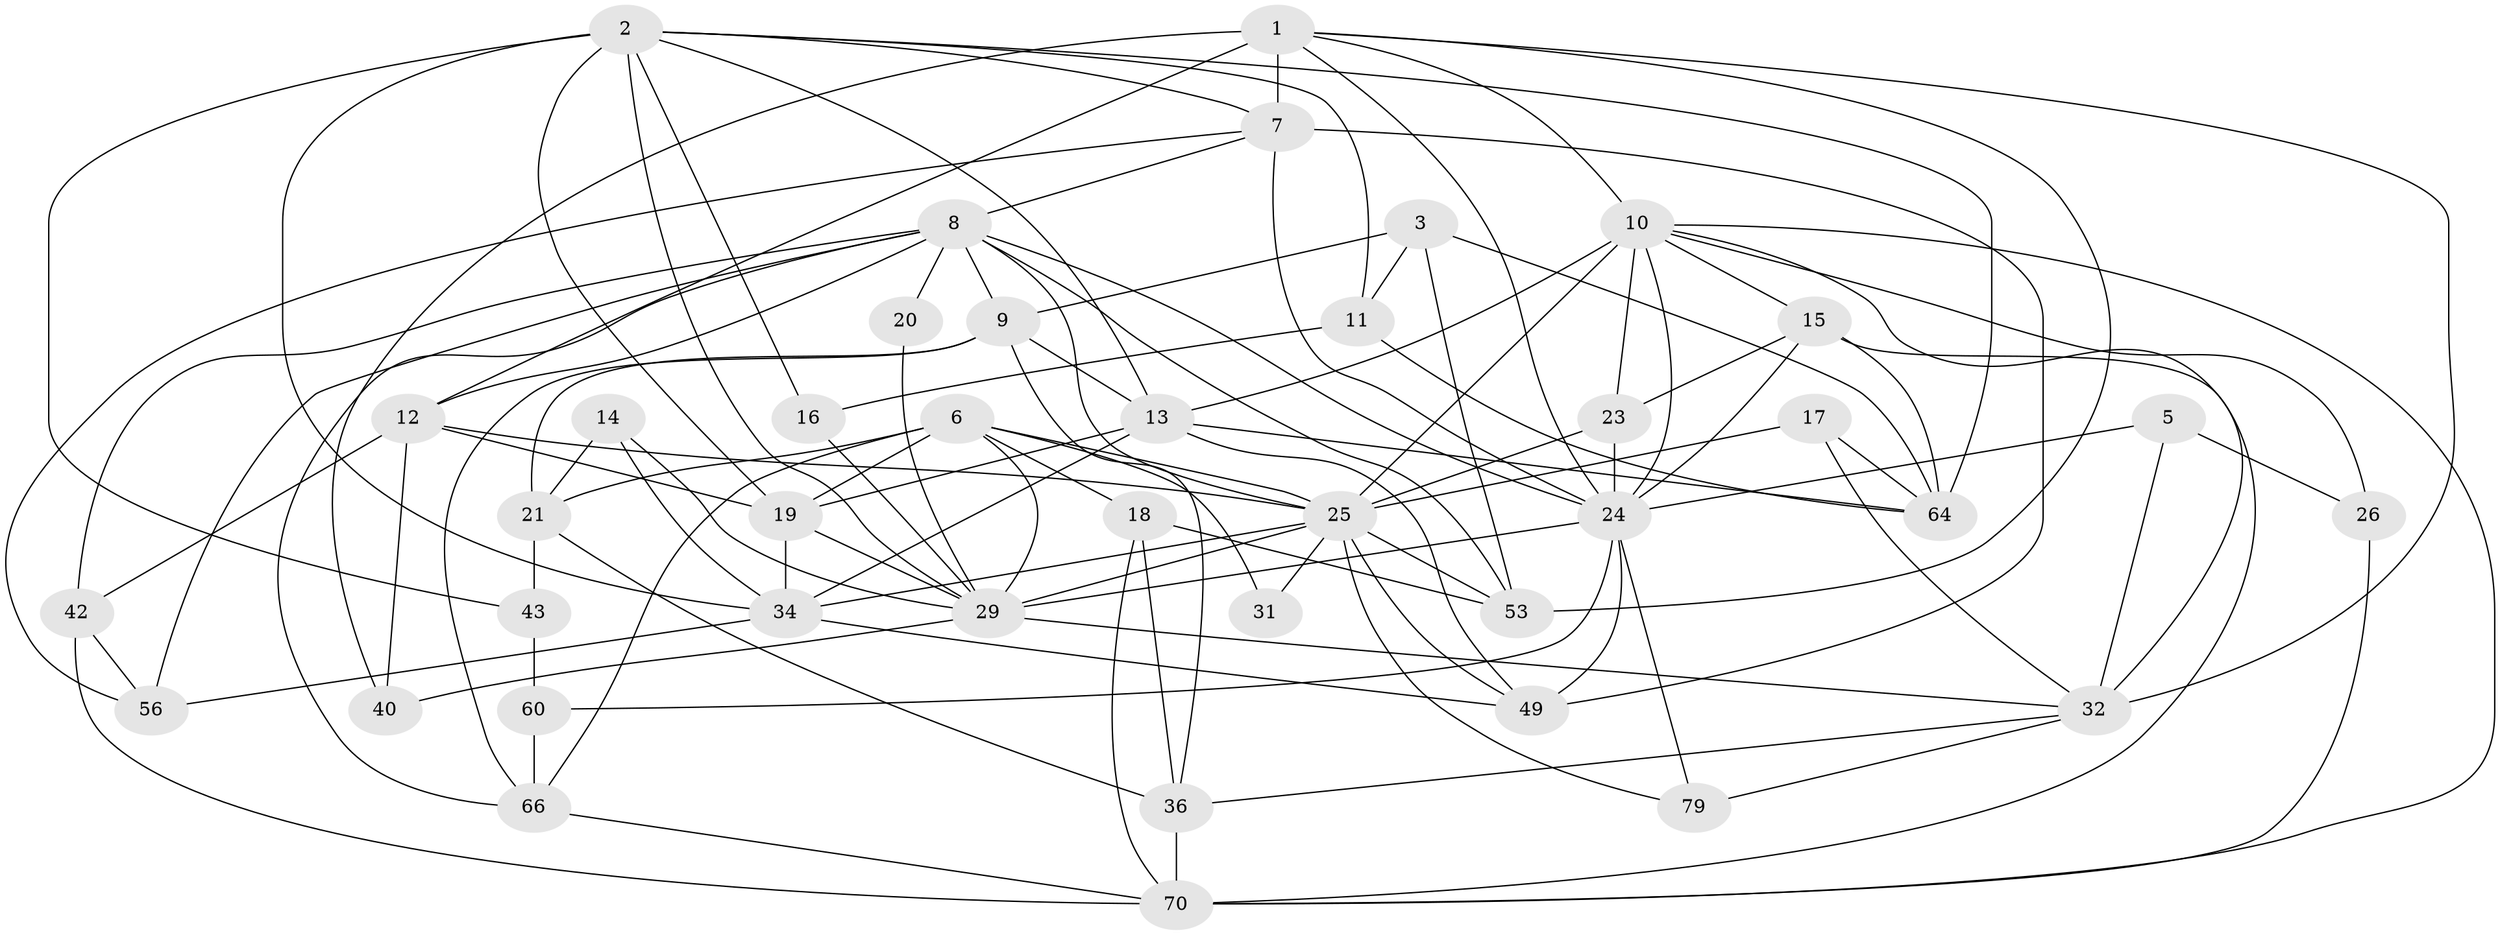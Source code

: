 // original degree distribution, {4: 0.25925925925925924, 6: 0.09876543209876543, 3: 0.345679012345679, 2: 0.07407407407407407, 5: 0.18518518518518517, 7: 0.037037037037037035}
// Generated by graph-tools (version 1.1) at 2025/15/03/09/25 04:15:11]
// undirected, 40 vertices, 109 edges
graph export_dot {
graph [start="1"]
  node [color=gray90,style=filled];
  1 [super="+4+57+50"];
  2 [super="+41+69"];
  3 [super="+51"];
  5;
  6 [super="+46"];
  7 [super="+52+22+38"];
  8 [super="+80+48+54"];
  9 [super="+37"];
  10 [super="+44+30"];
  11 [super="+78"];
  12 [super="+68"];
  13 [super="+45"];
  14;
  15;
  16;
  17;
  18 [super="+27"];
  19 [super="+71"];
  20;
  21;
  23;
  24 [super="+28"];
  25 [super="+33"];
  26;
  29 [super="+75"];
  31;
  32 [super="+39"];
  34 [super="+74"];
  36;
  40;
  42;
  43;
  49;
  53 [super="+63"];
  56 [super="+76"];
  60;
  64 [super="+73+65"];
  66;
  70;
  79;
  1 -- 40;
  1 -- 7 [weight=3];
  1 -- 10 [weight=2];
  1 -- 53;
  1 -- 32;
  1 -- 24;
  1 -- 12 [weight=2];
  2 -- 34;
  2 -- 19 [weight=2];
  2 -- 43;
  2 -- 16;
  2 -- 64;
  2 -- 29;
  2 -- 11;
  2 -- 7;
  2 -- 13;
  3 -- 9;
  3 -- 53;
  3 -- 11;
  3 -- 64;
  5 -- 26;
  5 -- 24;
  5 -- 32;
  6 -- 66;
  6 -- 21;
  6 -- 25;
  6 -- 29;
  6 -- 31;
  6 -- 18;
  6 -- 19;
  7 -- 49 [weight=2];
  7 -- 56;
  7 -- 24;
  7 -- 8;
  8 -- 66;
  8 -- 20;
  8 -- 42;
  8 -- 9;
  8 -- 24;
  8 -- 12;
  8 -- 56;
  8 -- 53;
  8 -- 25;
  9 -- 21 [weight=2];
  9 -- 66;
  9 -- 36;
  9 -- 13;
  10 -- 23 [weight=2];
  10 -- 13;
  10 -- 15;
  10 -- 32;
  10 -- 26;
  10 -- 70;
  10 -- 24;
  10 -- 25;
  11 -- 16;
  11 -- 64;
  12 -- 40;
  12 -- 42;
  12 -- 19;
  12 -- 25;
  13 -- 34;
  13 -- 64;
  13 -- 49;
  13 -- 19;
  14 -- 21;
  14 -- 34;
  14 -- 29;
  15 -- 23;
  15 -- 70;
  15 -- 64;
  15 -- 24;
  16 -- 29;
  17 -- 64;
  17 -- 32;
  17 -- 25;
  18 -- 36;
  18 -- 70;
  18 -- 53;
  19 -- 34;
  19 -- 29;
  20 -- 29;
  21 -- 36;
  21 -- 43;
  23 -- 24;
  23 -- 25;
  24 -- 60;
  24 -- 79;
  24 -- 49;
  24 -- 29;
  25 -- 49;
  25 -- 34;
  25 -- 79;
  25 -- 53;
  25 -- 29;
  25 -- 31;
  26 -- 70;
  29 -- 32;
  29 -- 40;
  32 -- 79;
  32 -- 36;
  34 -- 49;
  34 -- 56;
  36 -- 70;
  42 -- 70;
  42 -- 56;
  43 -- 60;
  60 -- 66;
  66 -- 70;
}
